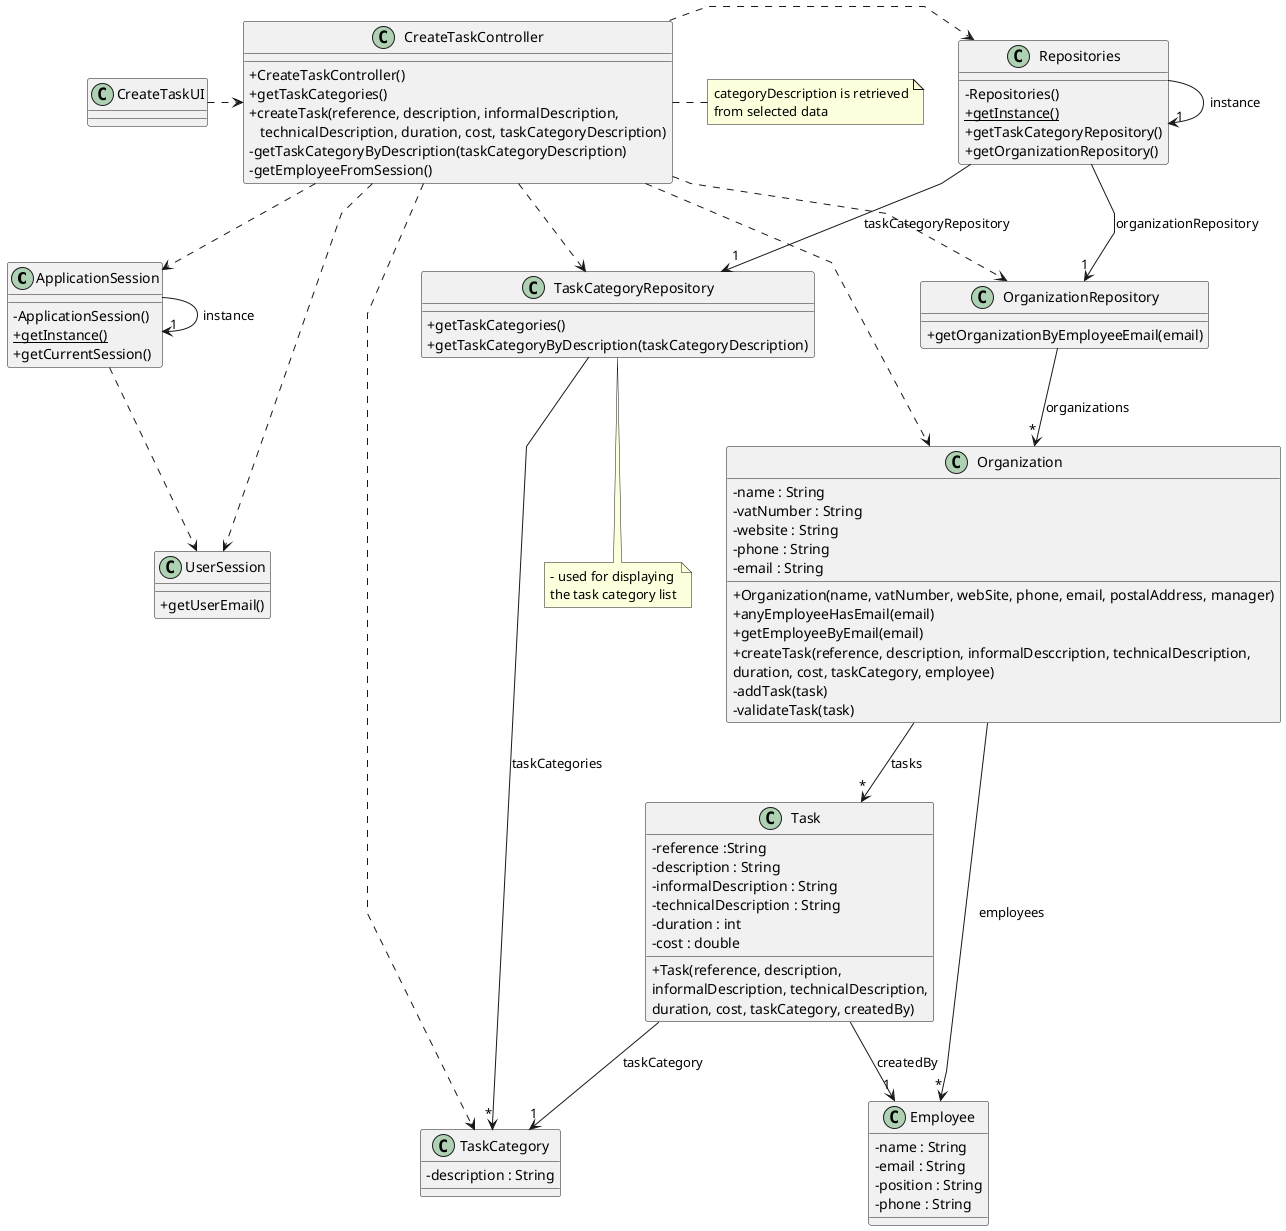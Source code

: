 @startuml
'skinparam monochrome true
skinparam packageStyle rectangle
skinparam shadowing false
skinparam linetype polyline
'skinparam linetype orto
skinparam classAttributeIconSize 0

'left to right direction

class ApplicationSession
{
    - ApplicationSession()
    + {static} getInstance()
    + getCurrentSession()
}

class UserSession
{
    + getUserEmail()
}

class Employee {
    - name : String
    - email : String
    - position : String
    - phone : String
}

class Task {
    - reference :String
    - description : String
    - informalDescription : String
    - technicalDescription : String
    - duration : int
    - cost : double

    + Task(reference, description,\ninformalDescription, technicalDescription,\nduration, cost, taskCategory, createdBy)
}

class TaskCategory {
    - description : String
}

class Organization {
    - name : String
    - vatNumber : String
    - website : String
    - phone : String
    - email : String

    + Organization(name, vatNumber, webSite, phone, email, postalAddress, manager)
    + anyEmployeeHasEmail(email)
    + getEmployeeByEmail(email)
    + createTask(reference, description, informalDesccription, technicalDescription, \nduration, cost, taskCategory, employee)
    - addTask(task)
    - validateTask(task)
}

class TaskCategoryRepository {
    + getTaskCategories()
    + getTaskCategoryByDescription(taskCategoryDescription)
}

class OrganizationRepository {
    + getOrganizationByEmployeeEmail(email)
}

class Repositories {
    - Repositories()
    + {static} getInstance()
    + getTaskCategoryRepository()
    + getOrganizationRepository()
}

class CreateTaskController {
    + CreateTaskController()
    + getTaskCategories()
    + createTask(reference, description, informalDescription, \n   technicalDescription, duration, cost, taskCategoryDescription)
    - getTaskCategoryByDescription(taskCategoryDescription)
    - getEmployeeFromSession()
}

note right of CreateTaskController
    categoryDescription is retrieved
    from selected data
end note

note bottom of TaskCategoryRepository
    - used for displaying
    the task category list
end note

class CreateTaskUI {
}

CreateTaskUI .> CreateTaskController

CreateTaskController ..> ApplicationSession
CreateTaskController ..> UserSession
CreateTaskController ..> TaskCategory
CreateTaskController ..> TaskCategoryRepository
CreateTaskController ..> Organization
CreateTaskController ..> OrganizationRepository
CreateTaskController .> Repositories

Repositories -> "1" Repositories : instance
Repositories --> "1" OrganizationRepository : organizationRepository
Repositories -> "1" TaskCategoryRepository : taskCategoryRepository

ApplicationSession -> "1" ApplicationSession : instance
ApplicationSession ..> UserSession

TaskCategoryRepository --> "*" TaskCategory : taskCategories

OrganizationRepository --> "*" Organization : organizations

Organization --> "*" Task : tasks
Organization --> "*" Employee : employees

Task --> "1" TaskCategory : taskCategory
Task --> "1" Employee : createdBy


@enduml